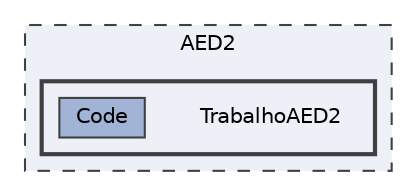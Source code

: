 digraph "TrabalhoAED2"
{
 // LATEX_PDF_SIZE
  bgcolor="transparent";
  edge [fontname=Helvetica,fontsize=10,labelfontname=Helvetica,labelfontsize=10];
  node [fontname=Helvetica,fontsize=10,shape=box,height=0.2,width=0.4];
  compound=true
  subgraph clusterdir_44d5810ad0d6e50166709325e8d6e6e8 {
    graph [ bgcolor="#edf0f7", pencolor="grey25", label="AED2", fontname=Helvetica,fontsize=10 style="filled,dashed", URL="dir_44d5810ad0d6e50166709325e8d6e6e8.html",tooltip=""]
  subgraph clusterdir_05235625616b43cb29e75bb4e2ca7221 {
    graph [ bgcolor="#edf0f7", pencolor="grey25", label="", fontname=Helvetica,fontsize=10 style="filled,bold", URL="dir_05235625616b43cb29e75bb4e2ca7221.html",tooltip=""]
    dir_05235625616b43cb29e75bb4e2ca7221 [shape=plaintext, label="TrabalhoAED2"];
  dir_5e21092281175fa0bc7ab012927f7288 [label="Code", fillcolor="#a2b4d6", color="grey25", style="filled", URL="dir_5e21092281175fa0bc7ab012927f7288.html",tooltip=""];
  }
  }
}

